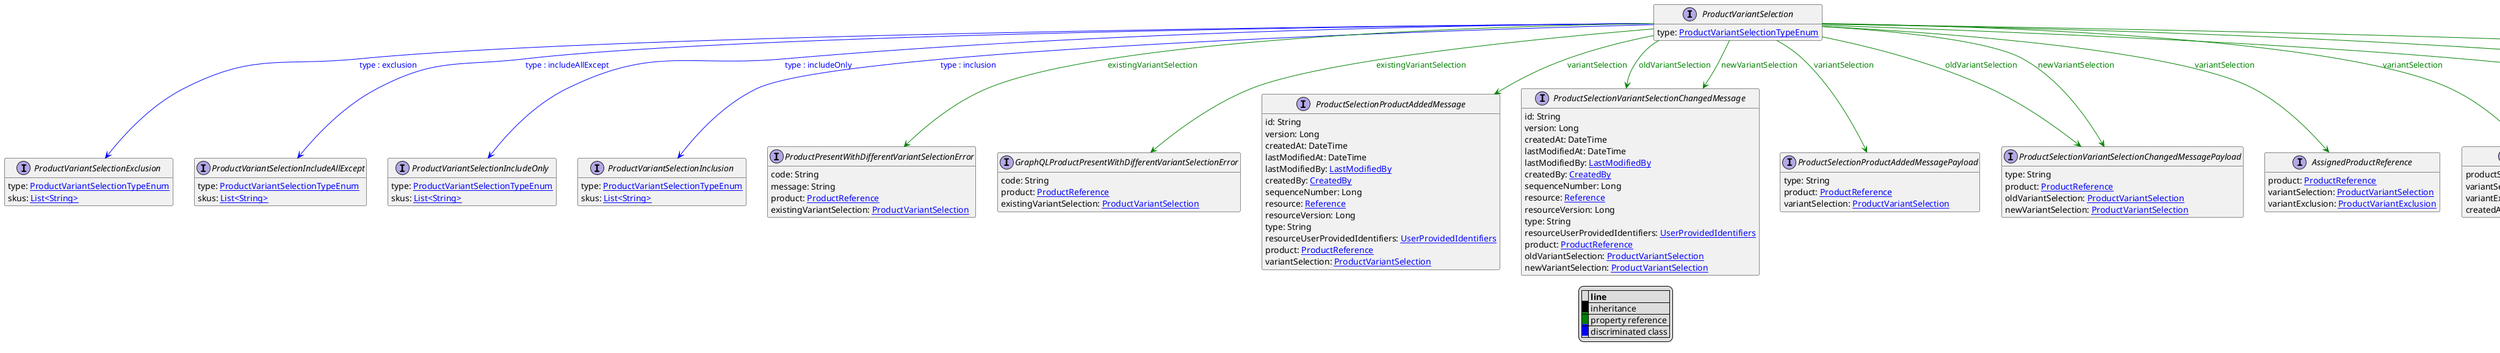 @startuml

hide empty fields
hide empty methods
legend
|= |= line |
|<back:black>   </back>| inheritance |
|<back:green>   </back>| property reference |
|<back:blue>   </back>| discriminated class |
endlegend
interface ProductVariantSelection [[ProductVariantSelection.svg]]  {
    type: [[ProductVariantSelectionTypeEnum.svg ProductVariantSelectionTypeEnum]]
}


interface ProductVariantSelectionExclusion [[ProductVariantSelectionExclusion.svg]]  {
    type: [[ProductVariantSelectionTypeEnum.svg ProductVariantSelectionTypeEnum]]
    skus: [[String.svg List<String>]]
}
interface ProductVariantSelectionIncludeAllExcept [[ProductVariantSelectionIncludeAllExcept.svg]]  {
    type: [[ProductVariantSelectionTypeEnum.svg ProductVariantSelectionTypeEnum]]
    skus: [[String.svg List<String>]]
}
interface ProductVariantSelectionIncludeOnly [[ProductVariantSelectionIncludeOnly.svg]]  {
    type: [[ProductVariantSelectionTypeEnum.svg ProductVariantSelectionTypeEnum]]
    skus: [[String.svg List<String>]]
}
interface ProductVariantSelectionInclusion [[ProductVariantSelectionInclusion.svg]]  {
    type: [[ProductVariantSelectionTypeEnum.svg ProductVariantSelectionTypeEnum]]
    skus: [[String.svg List<String>]]
}
interface ProductPresentWithDifferentVariantSelectionError [[ProductPresentWithDifferentVariantSelectionError.svg]]  {
    code: String
    message: String
    product: [[ProductReference.svg ProductReference]]
    existingVariantSelection: [[ProductVariantSelection.svg ProductVariantSelection]]
}
interface GraphQLProductPresentWithDifferentVariantSelectionError [[GraphQLProductPresentWithDifferentVariantSelectionError.svg]]  {
    code: String
    product: [[ProductReference.svg ProductReference]]
    existingVariantSelection: [[ProductVariantSelection.svg ProductVariantSelection]]
}
interface ProductSelectionProductAddedMessage [[ProductSelectionProductAddedMessage.svg]]  {
    id: String
    version: Long
    createdAt: DateTime
    lastModifiedAt: DateTime
    lastModifiedBy: [[LastModifiedBy.svg LastModifiedBy]]
    createdBy: [[CreatedBy.svg CreatedBy]]
    sequenceNumber: Long
    resource: [[Reference.svg Reference]]
    resourceVersion: Long
    type: String
    resourceUserProvidedIdentifiers: [[UserProvidedIdentifiers.svg UserProvidedIdentifiers]]
    product: [[ProductReference.svg ProductReference]]
    variantSelection: [[ProductVariantSelection.svg ProductVariantSelection]]
}
interface ProductSelectionVariantSelectionChangedMessage [[ProductSelectionVariantSelectionChangedMessage.svg]]  {
    id: String
    version: Long
    createdAt: DateTime
    lastModifiedAt: DateTime
    lastModifiedBy: [[LastModifiedBy.svg LastModifiedBy]]
    createdBy: [[CreatedBy.svg CreatedBy]]
    sequenceNumber: Long
    resource: [[Reference.svg Reference]]
    resourceVersion: Long
    type: String
    resourceUserProvidedIdentifiers: [[UserProvidedIdentifiers.svg UserProvidedIdentifiers]]
    product: [[ProductReference.svg ProductReference]]
    oldVariantSelection: [[ProductVariantSelection.svg ProductVariantSelection]]
    newVariantSelection: [[ProductVariantSelection.svg ProductVariantSelection]]
}
interface ProductSelectionProductAddedMessagePayload [[ProductSelectionProductAddedMessagePayload.svg]]  {
    type: String
    product: [[ProductReference.svg ProductReference]]
    variantSelection: [[ProductVariantSelection.svg ProductVariantSelection]]
}
interface ProductSelectionVariantSelectionChangedMessagePayload [[ProductSelectionVariantSelectionChangedMessagePayload.svg]]  {
    type: String
    product: [[ProductReference.svg ProductReference]]
    oldVariantSelection: [[ProductVariantSelection.svg ProductVariantSelection]]
    newVariantSelection: [[ProductVariantSelection.svg ProductVariantSelection]]
}
interface AssignedProductReference [[AssignedProductReference.svg]]  {
    product: [[ProductReference.svg ProductReference]]
    variantSelection: [[ProductVariantSelection.svg ProductVariantSelection]]
    variantExclusion: [[ProductVariantExclusion.svg ProductVariantExclusion]]
}
interface AssignedProductSelection [[AssignedProductSelection.svg]]  {
    productSelection: [[ProductSelectionReference.svg ProductSelectionReference]]
    variantSelection: [[ProductVariantSelection.svg ProductVariantSelection]]
    variantExclusion: [[ProductVariantExclusion.svg ProductVariantExclusion]]
    createdAt: DateTime
}
interface ProductSelectionAssignment [[ProductSelectionAssignment.svg]]  {
    product: [[ProductReference.svg ProductReference]]
    productSelection: [[ProductSelectionReference.svg ProductSelectionReference]]
    variantSelection: [[ProductVariantSelection.svg ProductVariantSelection]]
    variantExclusion: [[ProductVariantExclusion.svg ProductVariantExclusion]]
}
interface ProductSelectionAddProductAction [[ProductSelectionAddProductAction.svg]]  {
    action: String
    product: [[ProductResourceIdentifier.svg ProductResourceIdentifier]]
    variantSelection: [[ProductVariantSelection.svg ProductVariantSelection]]
}
interface ProductSelectionSetVariantSelectionAction [[ProductSelectionSetVariantSelectionAction.svg]]  {
    action: String
    product: [[ProductResourceIdentifier.svg ProductResourceIdentifier]]
    variantSelection: [[ProductVariantSelection.svg ProductVariantSelection]]
}
ProductVariantSelection --> ProductVariantSelectionExclusion #blue;text:blue : "type : exclusion"
ProductVariantSelection --> ProductVariantSelectionIncludeAllExcept #blue;text:blue : "type : includeAllExcept"
ProductVariantSelection --> ProductVariantSelectionIncludeOnly #blue;text:blue : "type : includeOnly"
ProductVariantSelection --> ProductVariantSelectionInclusion #blue;text:blue : "type : inclusion"
ProductVariantSelection --> ProductPresentWithDifferentVariantSelectionError #green;text:green : "existingVariantSelection"
ProductVariantSelection --> GraphQLProductPresentWithDifferentVariantSelectionError #green;text:green : "existingVariantSelection"
ProductVariantSelection --> ProductSelectionProductAddedMessage #green;text:green : "variantSelection"
ProductVariantSelection --> ProductSelectionVariantSelectionChangedMessage #green;text:green : "oldVariantSelection"
ProductVariantSelection --> ProductSelectionVariantSelectionChangedMessage #green;text:green : "newVariantSelection"
ProductVariantSelection --> ProductSelectionProductAddedMessagePayload #green;text:green : "variantSelection"
ProductVariantSelection --> ProductSelectionVariantSelectionChangedMessagePayload #green;text:green : "oldVariantSelection"
ProductVariantSelection --> ProductSelectionVariantSelectionChangedMessagePayload #green;text:green : "newVariantSelection"
ProductVariantSelection --> AssignedProductReference #green;text:green : "variantSelection"
ProductVariantSelection --> AssignedProductSelection #green;text:green : "variantSelection"
ProductVariantSelection --> ProductSelectionAssignment #green;text:green : "variantSelection"
ProductVariantSelection --> ProductSelectionAddProductAction #green;text:green : "variantSelection"
ProductVariantSelection --> ProductSelectionSetVariantSelectionAction #green;text:green : "variantSelection"
@enduml
